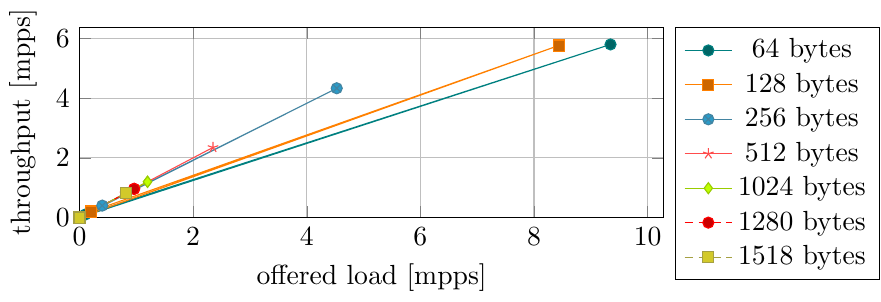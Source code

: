 \documentclass{standalone}
\usepackage{pgfplots}
\pgfplotsset{compat=newest}

\begin{document}
\begin{tikzpicture}
\begin{axis}[xlabel={offered load [mpps]}, ylabel={throughput [mpps]}, grid=both, ymin=0, xmin=0, scaled ticks=false, width=9cm, height=4cm, cycle list name=exotic,legend style={at={(1.02,1)},anchor=north west}]
    \addplot coordinates {
        (0.1, 0.1)
        (9.346, 5.796)
        (0, 0)
    };\addlegendentry {64 bytes}
    \addplot coordinates {
        (0.2, 0.2)
        (8.433, 5.759)
        (0, 0)
    };\addlegendentry {128 bytes}
    \addplot coordinates {
        (0.4, 0.4)
        (4.527, 4.329)
        (0, 0)
    };\addlegendentry {256 bytes}
    \addplot coordinates {
        (0.801, 0.801)
        (2.35, 2.348)
        (0, 0)
    };\addlegendentry {512 bytes}
    \addplot coordinates {
        (1.197, 1.197)
        (1.197, 1.197)
        (0, 0)
    };\addlegendentry {1024 bytes}
    \addplot coordinates {
        (0.962, 0.962)
        (0.961, 0.961)
        (0, 0)
    };\addlegendentry {1280 bytes}
    \addplot coordinates {
        (0.813, 0.813)
        (0.813, 0.813)
        (0, 0)
    };\addlegendentry {1518 bytes}
\end{axis}
\end{tikzpicture}
\end{document}
